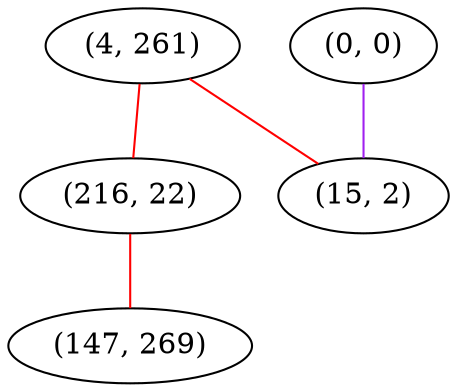 graph "" {
"(4, 261)";
"(216, 22)";
"(0, 0)";
"(15, 2)";
"(147, 269)";
"(4, 261)" -- "(216, 22)"  [color=red, key=0, weight=1];
"(4, 261)" -- "(15, 2)"  [color=red, key=0, weight=1];
"(216, 22)" -- "(147, 269)"  [color=red, key=0, weight=1];
"(0, 0)" -- "(15, 2)"  [color=purple, key=0, weight=4];
}
